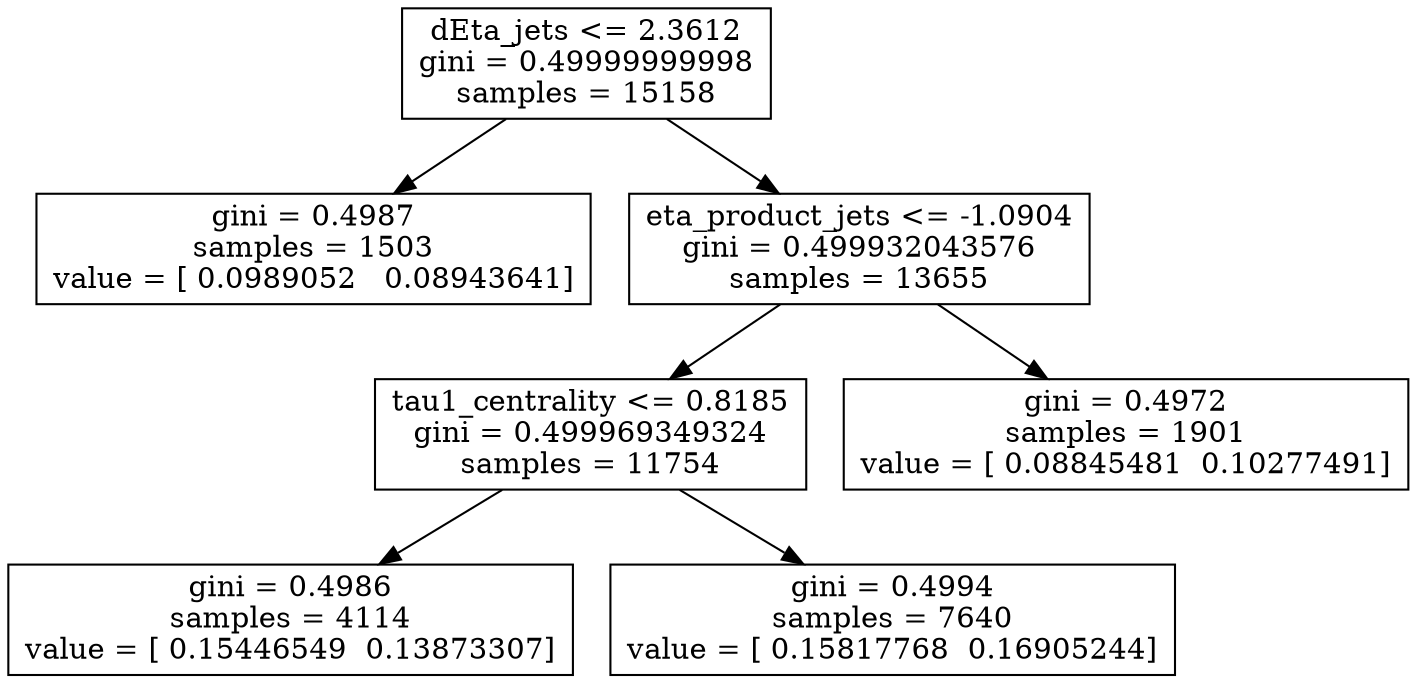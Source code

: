 digraph Tree {
0 [label="dEta_jets <= 2.3612\ngini = 0.49999999998\nsamples = 15158", shape="box"] ;
1 [label="gini = 0.4987\nsamples = 1503\nvalue = [ 0.0989052   0.08943641]", shape="box"] ;
0 -> 1 ;
2 [label="eta_product_jets <= -1.0904\ngini = 0.499932043576\nsamples = 13655", shape="box"] ;
0 -> 2 ;
3 [label="tau1_centrality <= 0.8185\ngini = 0.499969349324\nsamples = 11754", shape="box"] ;
2 -> 3 ;
4 [label="gini = 0.4986\nsamples = 4114\nvalue = [ 0.15446549  0.13873307]", shape="box"] ;
3 -> 4 ;
5 [label="gini = 0.4994\nsamples = 7640\nvalue = [ 0.15817768  0.16905244]", shape="box"] ;
3 -> 5 ;
6 [label="gini = 0.4972\nsamples = 1901\nvalue = [ 0.08845481  0.10277491]", shape="box"] ;
2 -> 6 ;
}